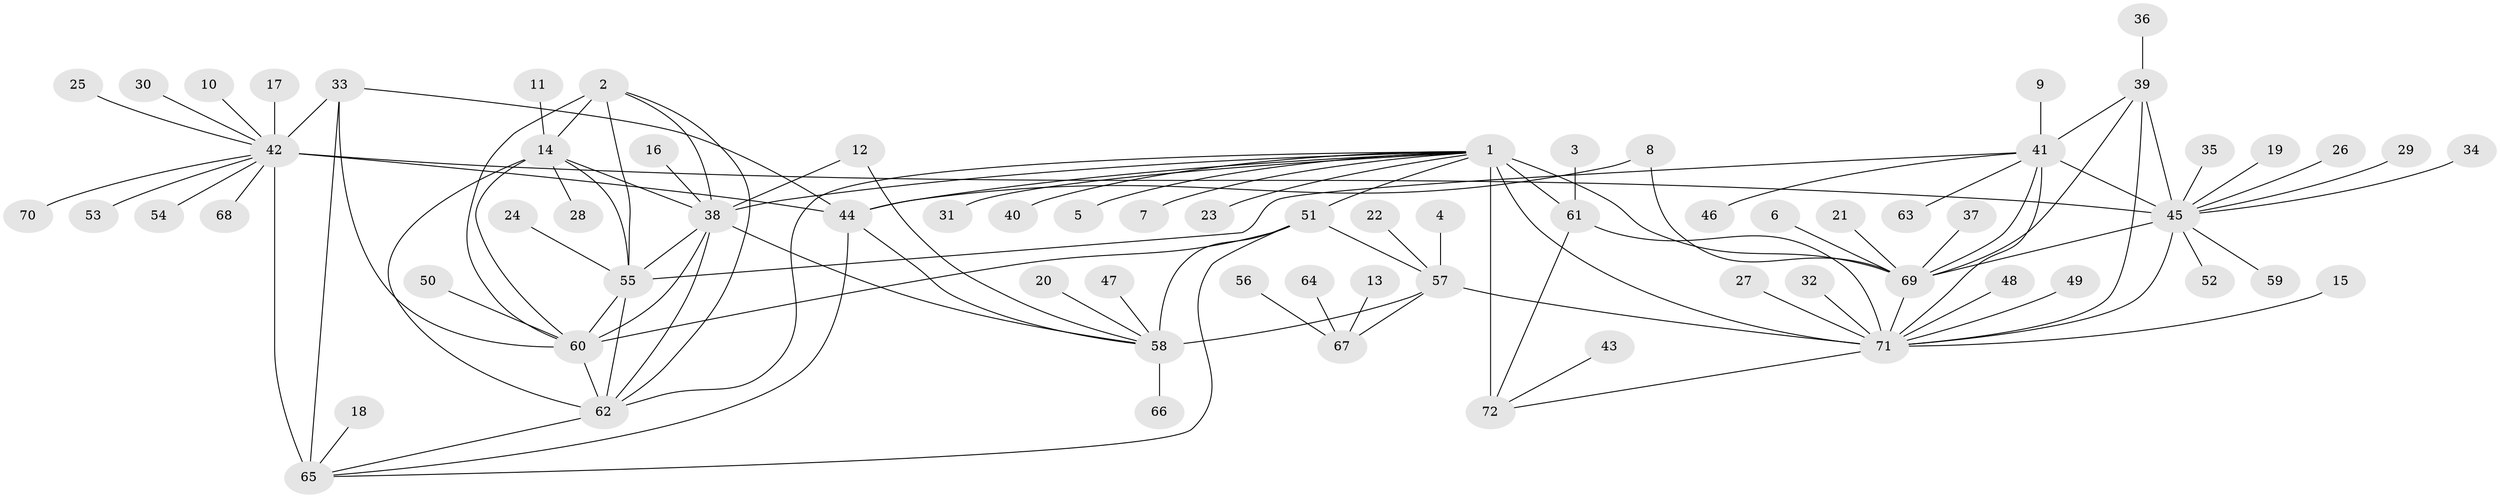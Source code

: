 // original degree distribution, {8: 0.055944055944055944, 9: 0.055944055944055944, 13: 0.013986013986013986, 7: 0.03496503496503497, 15: 0.006993006993006993, 11: 0.04195804195804196, 12: 0.013986013986013986, 6: 0.006993006993006993, 10: 0.013986013986013986, 1: 0.6153846153846154, 2: 0.1258741258741259, 5: 0.006993006993006993, 3: 0.006993006993006993}
// Generated by graph-tools (version 1.1) at 2025/50/03/09/25 03:50:32]
// undirected, 72 vertices, 107 edges
graph export_dot {
graph [start="1"]
  node [color=gray90,style=filled];
  1;
  2;
  3;
  4;
  5;
  6;
  7;
  8;
  9;
  10;
  11;
  12;
  13;
  14;
  15;
  16;
  17;
  18;
  19;
  20;
  21;
  22;
  23;
  24;
  25;
  26;
  27;
  28;
  29;
  30;
  31;
  32;
  33;
  34;
  35;
  36;
  37;
  38;
  39;
  40;
  41;
  42;
  43;
  44;
  45;
  46;
  47;
  48;
  49;
  50;
  51;
  52;
  53;
  54;
  55;
  56;
  57;
  58;
  59;
  60;
  61;
  62;
  63;
  64;
  65;
  66;
  67;
  68;
  69;
  70;
  71;
  72;
  1 -- 5 [weight=1.0];
  1 -- 7 [weight=1.0];
  1 -- 23 [weight=1.0];
  1 -- 31 [weight=1.0];
  1 -- 38 [weight=1.0];
  1 -- 40 [weight=1.0];
  1 -- 44 [weight=1.0];
  1 -- 51 [weight=1.0];
  1 -- 61 [weight=4.0];
  1 -- 62 [weight=1.0];
  1 -- 69 [weight=1.0];
  1 -- 71 [weight=4.0];
  1 -- 72 [weight=4.0];
  2 -- 14 [weight=1.0];
  2 -- 38 [weight=1.0];
  2 -- 55 [weight=1.0];
  2 -- 60 [weight=2.0];
  2 -- 62 [weight=1.0];
  3 -- 61 [weight=1.0];
  4 -- 57 [weight=1.0];
  6 -- 69 [weight=1.0];
  8 -- 44 [weight=1.0];
  8 -- 69 [weight=1.0];
  9 -- 41 [weight=1.0];
  10 -- 42 [weight=1.0];
  11 -- 14 [weight=1.0];
  12 -- 38 [weight=1.0];
  12 -- 58 [weight=1.0];
  13 -- 67 [weight=1.0];
  14 -- 28 [weight=1.0];
  14 -- 38 [weight=1.0];
  14 -- 55 [weight=1.0];
  14 -- 60 [weight=2.0];
  14 -- 62 [weight=1.0];
  15 -- 71 [weight=1.0];
  16 -- 38 [weight=1.0];
  17 -- 42 [weight=1.0];
  18 -- 65 [weight=1.0];
  19 -- 45 [weight=1.0];
  20 -- 58 [weight=1.0];
  21 -- 69 [weight=1.0];
  22 -- 57 [weight=1.0];
  24 -- 55 [weight=1.0];
  25 -- 42 [weight=1.0];
  26 -- 45 [weight=1.0];
  27 -- 71 [weight=1.0];
  29 -- 45 [weight=1.0];
  30 -- 42 [weight=1.0];
  32 -- 71 [weight=1.0];
  33 -- 42 [weight=4.0];
  33 -- 44 [weight=1.0];
  33 -- 60 [weight=1.0];
  33 -- 65 [weight=1.0];
  34 -- 45 [weight=1.0];
  35 -- 45 [weight=1.0];
  36 -- 39 [weight=1.0];
  37 -- 69 [weight=1.0];
  38 -- 55 [weight=1.0];
  38 -- 58 [weight=1.0];
  38 -- 60 [weight=2.0];
  38 -- 62 [weight=1.0];
  39 -- 41 [weight=1.0];
  39 -- 45 [weight=3.0];
  39 -- 69 [weight=1.0];
  39 -- 71 [weight=1.0];
  41 -- 45 [weight=3.0];
  41 -- 46 [weight=1.0];
  41 -- 55 [weight=1.0];
  41 -- 63 [weight=1.0];
  41 -- 69 [weight=1.0];
  41 -- 71 [weight=1.0];
  42 -- 44 [weight=4.0];
  42 -- 45 [weight=1.0];
  42 -- 53 [weight=1.0];
  42 -- 54 [weight=1.0];
  42 -- 65 [weight=4.0];
  42 -- 68 [weight=1.0];
  42 -- 70 [weight=1.0];
  43 -- 72 [weight=1.0];
  44 -- 58 [weight=1.0];
  44 -- 65 [weight=1.0];
  45 -- 52 [weight=1.0];
  45 -- 59 [weight=1.0];
  45 -- 69 [weight=3.0];
  45 -- 71 [weight=3.0];
  47 -- 58 [weight=1.0];
  48 -- 71 [weight=1.0];
  49 -- 71 [weight=1.0];
  50 -- 60 [weight=1.0];
  51 -- 57 [weight=2.0];
  51 -- 58 [weight=8.0];
  51 -- 60 [weight=1.0];
  51 -- 65 [weight=1.0];
  55 -- 60 [weight=2.0];
  55 -- 62 [weight=1.0];
  56 -- 67 [weight=1.0];
  57 -- 58 [weight=4.0];
  57 -- 67 [weight=1.0];
  57 -- 71 [weight=1.0];
  58 -- 66 [weight=1.0];
  60 -- 62 [weight=2.0];
  61 -- 71 [weight=1.0];
  61 -- 72 [weight=1.0];
  62 -- 65 [weight=1.0];
  64 -- 67 [weight=1.0];
  69 -- 71 [weight=1.0];
  71 -- 72 [weight=1.0];
}

